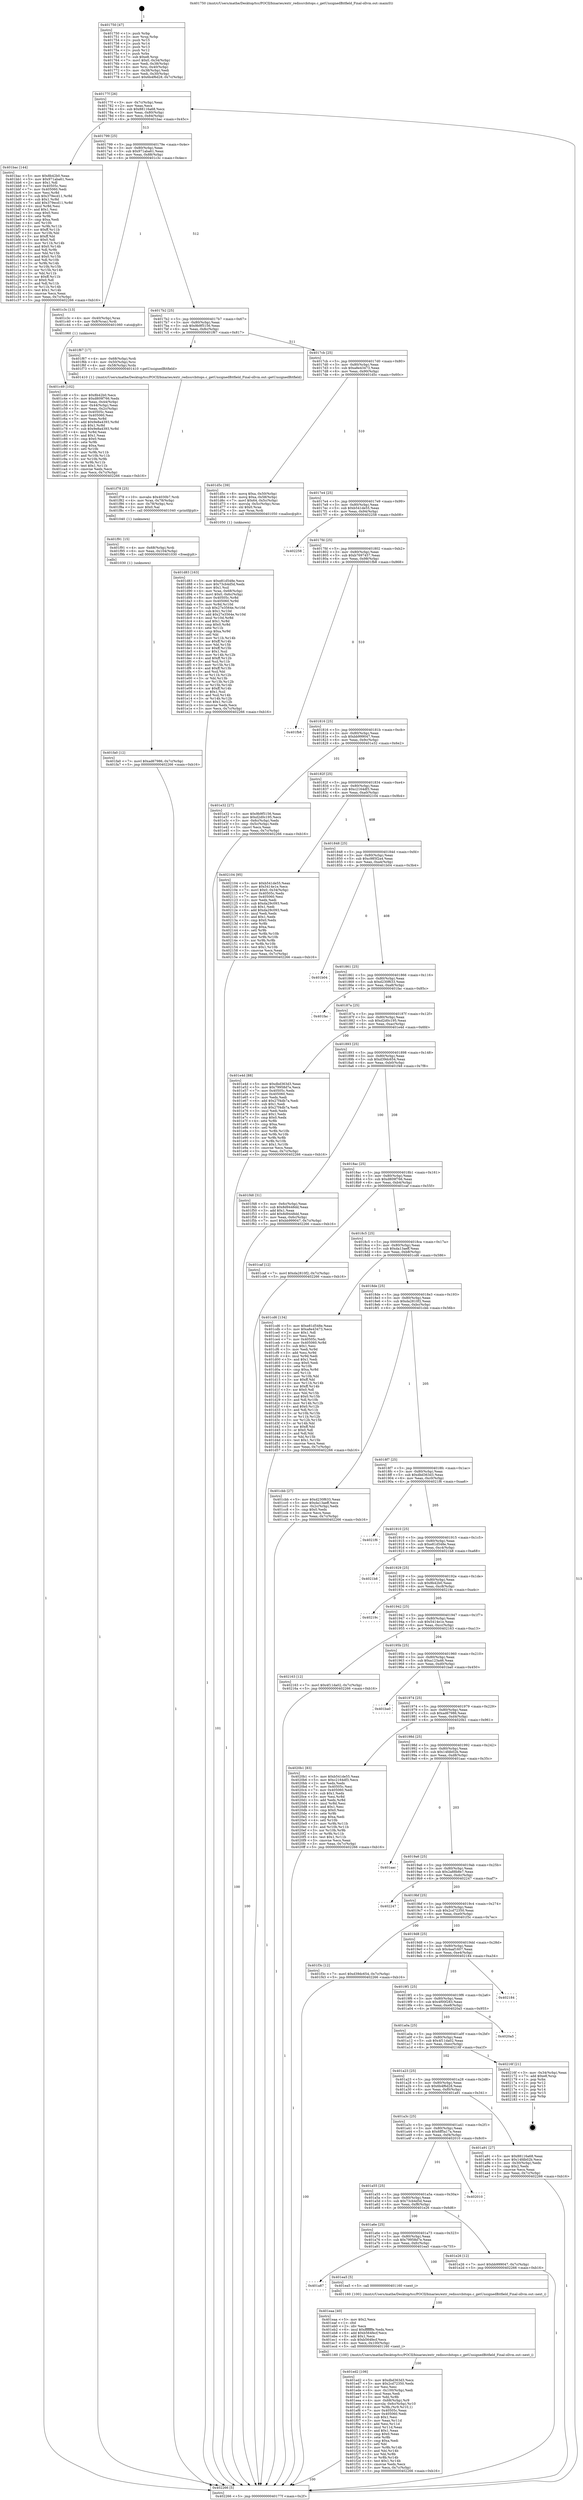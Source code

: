 digraph "0x401750" {
  label = "0x401750 (/mnt/c/Users/mathe/Desktop/tcc/POCII/binaries/extr_redissrcbitops.c_getUnsignedBitfield_Final-ollvm.out::main(0))"
  labelloc = "t"
  node[shape=record]

  Entry [label="",width=0.3,height=0.3,shape=circle,fillcolor=black,style=filled]
  "0x40177f" [label="{
     0x40177f [26]\l
     | [instrs]\l
     &nbsp;&nbsp;0x40177f \<+3\>: mov -0x7c(%rbp),%eax\l
     &nbsp;&nbsp;0x401782 \<+2\>: mov %eax,%ecx\l
     &nbsp;&nbsp;0x401784 \<+6\>: sub $0x88116a68,%ecx\l
     &nbsp;&nbsp;0x40178a \<+3\>: mov %eax,-0x80(%rbp)\l
     &nbsp;&nbsp;0x40178d \<+6\>: mov %ecx,-0x84(%rbp)\l
     &nbsp;&nbsp;0x401793 \<+6\>: je 0000000000401bac \<main+0x45c\>\l
  }"]
  "0x401bac" [label="{
     0x401bac [144]\l
     | [instrs]\l
     &nbsp;&nbsp;0x401bac \<+5\>: mov $0x8b42b0,%eax\l
     &nbsp;&nbsp;0x401bb1 \<+5\>: mov $0x971aba61,%ecx\l
     &nbsp;&nbsp;0x401bb6 \<+2\>: mov $0x1,%dl\l
     &nbsp;&nbsp;0x401bb8 \<+7\>: mov 0x40505c,%esi\l
     &nbsp;&nbsp;0x401bbf \<+7\>: mov 0x405060,%edi\l
     &nbsp;&nbsp;0x401bc6 \<+3\>: mov %esi,%r8d\l
     &nbsp;&nbsp;0x401bc9 \<+7\>: sub $0x379ecd11,%r8d\l
     &nbsp;&nbsp;0x401bd0 \<+4\>: sub $0x1,%r8d\l
     &nbsp;&nbsp;0x401bd4 \<+7\>: add $0x379ecd11,%r8d\l
     &nbsp;&nbsp;0x401bdb \<+4\>: imul %r8d,%esi\l
     &nbsp;&nbsp;0x401bdf \<+3\>: and $0x1,%esi\l
     &nbsp;&nbsp;0x401be2 \<+3\>: cmp $0x0,%esi\l
     &nbsp;&nbsp;0x401be5 \<+4\>: sete %r9b\l
     &nbsp;&nbsp;0x401be9 \<+3\>: cmp $0xa,%edi\l
     &nbsp;&nbsp;0x401bec \<+4\>: setl %r10b\l
     &nbsp;&nbsp;0x401bf0 \<+3\>: mov %r9b,%r11b\l
     &nbsp;&nbsp;0x401bf3 \<+4\>: xor $0xff,%r11b\l
     &nbsp;&nbsp;0x401bf7 \<+3\>: mov %r10b,%bl\l
     &nbsp;&nbsp;0x401bfa \<+3\>: xor $0xff,%bl\l
     &nbsp;&nbsp;0x401bfd \<+3\>: xor $0x0,%dl\l
     &nbsp;&nbsp;0x401c00 \<+3\>: mov %r11b,%r14b\l
     &nbsp;&nbsp;0x401c03 \<+4\>: and $0x0,%r14b\l
     &nbsp;&nbsp;0x401c07 \<+3\>: and %dl,%r9b\l
     &nbsp;&nbsp;0x401c0a \<+3\>: mov %bl,%r15b\l
     &nbsp;&nbsp;0x401c0d \<+4\>: and $0x0,%r15b\l
     &nbsp;&nbsp;0x401c11 \<+3\>: and %dl,%r10b\l
     &nbsp;&nbsp;0x401c14 \<+3\>: or %r9b,%r14b\l
     &nbsp;&nbsp;0x401c17 \<+3\>: or %r10b,%r15b\l
     &nbsp;&nbsp;0x401c1a \<+3\>: xor %r15b,%r14b\l
     &nbsp;&nbsp;0x401c1d \<+3\>: or %bl,%r11b\l
     &nbsp;&nbsp;0x401c20 \<+4\>: xor $0xff,%r11b\l
     &nbsp;&nbsp;0x401c24 \<+3\>: or $0x0,%dl\l
     &nbsp;&nbsp;0x401c27 \<+3\>: and %dl,%r11b\l
     &nbsp;&nbsp;0x401c2a \<+3\>: or %r11b,%r14b\l
     &nbsp;&nbsp;0x401c2d \<+4\>: test $0x1,%r14b\l
     &nbsp;&nbsp;0x401c31 \<+3\>: cmovne %ecx,%eax\l
     &nbsp;&nbsp;0x401c34 \<+3\>: mov %eax,-0x7c(%rbp)\l
     &nbsp;&nbsp;0x401c37 \<+5\>: jmp 0000000000402266 \<main+0xb16\>\l
  }"]
  "0x401799" [label="{
     0x401799 [25]\l
     | [instrs]\l
     &nbsp;&nbsp;0x401799 \<+5\>: jmp 000000000040179e \<main+0x4e\>\l
     &nbsp;&nbsp;0x40179e \<+3\>: mov -0x80(%rbp),%eax\l
     &nbsp;&nbsp;0x4017a1 \<+5\>: sub $0x971aba61,%eax\l
     &nbsp;&nbsp;0x4017a6 \<+6\>: mov %eax,-0x88(%rbp)\l
     &nbsp;&nbsp;0x4017ac \<+6\>: je 0000000000401c3c \<main+0x4ec\>\l
  }"]
  Exit [label="",width=0.3,height=0.3,shape=circle,fillcolor=black,style=filled,peripheries=2]
  "0x401c3c" [label="{
     0x401c3c [13]\l
     | [instrs]\l
     &nbsp;&nbsp;0x401c3c \<+4\>: mov -0x40(%rbp),%rax\l
     &nbsp;&nbsp;0x401c40 \<+4\>: mov 0x8(%rax),%rdi\l
     &nbsp;&nbsp;0x401c44 \<+5\>: call 0000000000401060 \<atoi@plt\>\l
     | [calls]\l
     &nbsp;&nbsp;0x401060 \{1\} (unknown)\l
  }"]
  "0x4017b2" [label="{
     0x4017b2 [25]\l
     | [instrs]\l
     &nbsp;&nbsp;0x4017b2 \<+5\>: jmp 00000000004017b7 \<main+0x67\>\l
     &nbsp;&nbsp;0x4017b7 \<+3\>: mov -0x80(%rbp),%eax\l
     &nbsp;&nbsp;0x4017ba \<+5\>: sub $0x9b9f5156,%eax\l
     &nbsp;&nbsp;0x4017bf \<+6\>: mov %eax,-0x8c(%rbp)\l
     &nbsp;&nbsp;0x4017c5 \<+6\>: je 0000000000401f67 \<main+0x817\>\l
  }"]
  "0x401fa0" [label="{
     0x401fa0 [12]\l
     | [instrs]\l
     &nbsp;&nbsp;0x401fa0 \<+7\>: movl $0xad67986,-0x7c(%rbp)\l
     &nbsp;&nbsp;0x401fa7 \<+5\>: jmp 0000000000402266 \<main+0xb16\>\l
  }"]
  "0x401f67" [label="{
     0x401f67 [17]\l
     | [instrs]\l
     &nbsp;&nbsp;0x401f67 \<+4\>: mov -0x68(%rbp),%rdi\l
     &nbsp;&nbsp;0x401f6b \<+4\>: mov -0x50(%rbp),%rsi\l
     &nbsp;&nbsp;0x401f6f \<+4\>: mov -0x58(%rbp),%rdx\l
     &nbsp;&nbsp;0x401f73 \<+5\>: call 0000000000401410 \<getUnsignedBitfield\>\l
     | [calls]\l
     &nbsp;&nbsp;0x401410 \{1\} (/mnt/c/Users/mathe/Desktop/tcc/POCII/binaries/extr_redissrcbitops.c_getUnsignedBitfield_Final-ollvm.out::getUnsignedBitfield)\l
  }"]
  "0x4017cb" [label="{
     0x4017cb [25]\l
     | [instrs]\l
     &nbsp;&nbsp;0x4017cb \<+5\>: jmp 00000000004017d0 \<main+0x80\>\l
     &nbsp;&nbsp;0x4017d0 \<+3\>: mov -0x80(%rbp),%eax\l
     &nbsp;&nbsp;0x4017d3 \<+5\>: sub $0xa8e43473,%eax\l
     &nbsp;&nbsp;0x4017d8 \<+6\>: mov %eax,-0x90(%rbp)\l
     &nbsp;&nbsp;0x4017de \<+6\>: je 0000000000401d5c \<main+0x60c\>\l
  }"]
  "0x401f91" [label="{
     0x401f91 [15]\l
     | [instrs]\l
     &nbsp;&nbsp;0x401f91 \<+4\>: mov -0x68(%rbp),%rdi\l
     &nbsp;&nbsp;0x401f95 \<+6\>: mov %eax,-0x104(%rbp)\l
     &nbsp;&nbsp;0x401f9b \<+5\>: call 0000000000401030 \<free@plt\>\l
     | [calls]\l
     &nbsp;&nbsp;0x401030 \{1\} (unknown)\l
  }"]
  "0x401d5c" [label="{
     0x401d5c [39]\l
     | [instrs]\l
     &nbsp;&nbsp;0x401d5c \<+8\>: movq $0xa,-0x50(%rbp)\l
     &nbsp;&nbsp;0x401d64 \<+8\>: movq $0xa,-0x58(%rbp)\l
     &nbsp;&nbsp;0x401d6c \<+7\>: movl $0x64,-0x5c(%rbp)\l
     &nbsp;&nbsp;0x401d73 \<+4\>: movslq -0x5c(%rbp),%rax\l
     &nbsp;&nbsp;0x401d77 \<+4\>: shl $0x0,%rax\l
     &nbsp;&nbsp;0x401d7b \<+3\>: mov %rax,%rdi\l
     &nbsp;&nbsp;0x401d7e \<+5\>: call 0000000000401050 \<malloc@plt\>\l
     | [calls]\l
     &nbsp;&nbsp;0x401050 \{1\} (unknown)\l
  }"]
  "0x4017e4" [label="{
     0x4017e4 [25]\l
     | [instrs]\l
     &nbsp;&nbsp;0x4017e4 \<+5\>: jmp 00000000004017e9 \<main+0x99\>\l
     &nbsp;&nbsp;0x4017e9 \<+3\>: mov -0x80(%rbp),%eax\l
     &nbsp;&nbsp;0x4017ec \<+5\>: sub $0xb541de55,%eax\l
     &nbsp;&nbsp;0x4017f1 \<+6\>: mov %eax,-0x94(%rbp)\l
     &nbsp;&nbsp;0x4017f7 \<+6\>: je 0000000000402258 \<main+0xb08\>\l
  }"]
  "0x401f78" [label="{
     0x401f78 [25]\l
     | [instrs]\l
     &nbsp;&nbsp;0x401f78 \<+10\>: movabs $0x4030b7,%rdi\l
     &nbsp;&nbsp;0x401f82 \<+4\>: mov %rax,-0x78(%rbp)\l
     &nbsp;&nbsp;0x401f86 \<+4\>: mov -0x78(%rbp),%rsi\l
     &nbsp;&nbsp;0x401f8a \<+2\>: mov $0x0,%al\l
     &nbsp;&nbsp;0x401f8c \<+5\>: call 0000000000401040 \<printf@plt\>\l
     | [calls]\l
     &nbsp;&nbsp;0x401040 \{1\} (unknown)\l
  }"]
  "0x402258" [label="{
     0x402258\l
  }", style=dashed]
  "0x4017fd" [label="{
     0x4017fd [25]\l
     | [instrs]\l
     &nbsp;&nbsp;0x4017fd \<+5\>: jmp 0000000000401802 \<main+0xb2\>\l
     &nbsp;&nbsp;0x401802 \<+3\>: mov -0x80(%rbp),%eax\l
     &nbsp;&nbsp;0x401805 \<+5\>: sub $0xb7697457,%eax\l
     &nbsp;&nbsp;0x40180a \<+6\>: mov %eax,-0x98(%rbp)\l
     &nbsp;&nbsp;0x401810 \<+6\>: je 0000000000401fb8 \<main+0x868\>\l
  }"]
  "0x401ed2" [label="{
     0x401ed2 [106]\l
     | [instrs]\l
     &nbsp;&nbsp;0x401ed2 \<+5\>: mov $0xdbd363d3,%ecx\l
     &nbsp;&nbsp;0x401ed7 \<+5\>: mov $0x2cd72350,%edx\l
     &nbsp;&nbsp;0x401edc \<+2\>: xor %esi,%esi\l
     &nbsp;&nbsp;0x401ede \<+6\>: mov -0x100(%rbp),%edi\l
     &nbsp;&nbsp;0x401ee4 \<+3\>: imul %eax,%edi\l
     &nbsp;&nbsp;0x401ee7 \<+3\>: mov %dil,%r8b\l
     &nbsp;&nbsp;0x401eea \<+4\>: mov -0x68(%rbp),%r9\l
     &nbsp;&nbsp;0x401eee \<+4\>: movslq -0x6c(%rbp),%r10\l
     &nbsp;&nbsp;0x401ef2 \<+4\>: mov %r8b,(%r9,%r10,1)\l
     &nbsp;&nbsp;0x401ef6 \<+7\>: mov 0x40505c,%eax\l
     &nbsp;&nbsp;0x401efd \<+7\>: mov 0x405060,%edi\l
     &nbsp;&nbsp;0x401f04 \<+3\>: sub $0x1,%esi\l
     &nbsp;&nbsp;0x401f07 \<+3\>: mov %eax,%r11d\l
     &nbsp;&nbsp;0x401f0a \<+3\>: add %esi,%r11d\l
     &nbsp;&nbsp;0x401f0d \<+4\>: imul %r11d,%eax\l
     &nbsp;&nbsp;0x401f11 \<+3\>: and $0x1,%eax\l
     &nbsp;&nbsp;0x401f14 \<+3\>: cmp $0x0,%eax\l
     &nbsp;&nbsp;0x401f17 \<+4\>: sete %r8b\l
     &nbsp;&nbsp;0x401f1b \<+3\>: cmp $0xa,%edi\l
     &nbsp;&nbsp;0x401f1e \<+3\>: setl %bl\l
     &nbsp;&nbsp;0x401f21 \<+3\>: mov %r8b,%r14b\l
     &nbsp;&nbsp;0x401f24 \<+3\>: and %bl,%r14b\l
     &nbsp;&nbsp;0x401f27 \<+3\>: xor %bl,%r8b\l
     &nbsp;&nbsp;0x401f2a \<+3\>: or %r8b,%r14b\l
     &nbsp;&nbsp;0x401f2d \<+4\>: test $0x1,%r14b\l
     &nbsp;&nbsp;0x401f31 \<+3\>: cmovne %edx,%ecx\l
     &nbsp;&nbsp;0x401f34 \<+3\>: mov %ecx,-0x7c(%rbp)\l
     &nbsp;&nbsp;0x401f37 \<+5\>: jmp 0000000000402266 \<main+0xb16\>\l
  }"]
  "0x401fb8" [label="{
     0x401fb8\l
  }", style=dashed]
  "0x401816" [label="{
     0x401816 [25]\l
     | [instrs]\l
     &nbsp;&nbsp;0x401816 \<+5\>: jmp 000000000040181b \<main+0xcb\>\l
     &nbsp;&nbsp;0x40181b \<+3\>: mov -0x80(%rbp),%eax\l
     &nbsp;&nbsp;0x40181e \<+5\>: sub $0xbb999047,%eax\l
     &nbsp;&nbsp;0x401823 \<+6\>: mov %eax,-0x9c(%rbp)\l
     &nbsp;&nbsp;0x401829 \<+6\>: je 0000000000401e32 \<main+0x6e2\>\l
  }"]
  "0x401eaa" [label="{
     0x401eaa [40]\l
     | [instrs]\l
     &nbsp;&nbsp;0x401eaa \<+5\>: mov $0x2,%ecx\l
     &nbsp;&nbsp;0x401eaf \<+1\>: cltd\l
     &nbsp;&nbsp;0x401eb0 \<+2\>: idiv %ecx\l
     &nbsp;&nbsp;0x401eb2 \<+6\>: imul $0xfffffffe,%edx,%ecx\l
     &nbsp;&nbsp;0x401eb8 \<+6\>: add $0xb564fecf,%ecx\l
     &nbsp;&nbsp;0x401ebe \<+3\>: add $0x1,%ecx\l
     &nbsp;&nbsp;0x401ec1 \<+6\>: sub $0xb564fecf,%ecx\l
     &nbsp;&nbsp;0x401ec7 \<+6\>: mov %ecx,-0x100(%rbp)\l
     &nbsp;&nbsp;0x401ecd \<+5\>: call 0000000000401160 \<next_i\>\l
     | [calls]\l
     &nbsp;&nbsp;0x401160 \{100\} (/mnt/c/Users/mathe/Desktop/tcc/POCII/binaries/extr_redissrcbitops.c_getUnsignedBitfield_Final-ollvm.out::next_i)\l
  }"]
  "0x401e32" [label="{
     0x401e32 [27]\l
     | [instrs]\l
     &nbsp;&nbsp;0x401e32 \<+5\>: mov $0x9b9f5156,%eax\l
     &nbsp;&nbsp;0x401e37 \<+5\>: mov $0xd2d0c195,%ecx\l
     &nbsp;&nbsp;0x401e3c \<+3\>: mov -0x6c(%rbp),%edx\l
     &nbsp;&nbsp;0x401e3f \<+3\>: cmp -0x5c(%rbp),%edx\l
     &nbsp;&nbsp;0x401e42 \<+3\>: cmovl %ecx,%eax\l
     &nbsp;&nbsp;0x401e45 \<+3\>: mov %eax,-0x7c(%rbp)\l
     &nbsp;&nbsp;0x401e48 \<+5\>: jmp 0000000000402266 \<main+0xb16\>\l
  }"]
  "0x40182f" [label="{
     0x40182f [25]\l
     | [instrs]\l
     &nbsp;&nbsp;0x40182f \<+5\>: jmp 0000000000401834 \<main+0xe4\>\l
     &nbsp;&nbsp;0x401834 \<+3\>: mov -0x80(%rbp),%eax\l
     &nbsp;&nbsp;0x401837 \<+5\>: sub $0xc2164df3,%eax\l
     &nbsp;&nbsp;0x40183c \<+6\>: mov %eax,-0xa0(%rbp)\l
     &nbsp;&nbsp;0x401842 \<+6\>: je 0000000000402104 \<main+0x9b4\>\l
  }"]
  "0x401a87" [label="{
     0x401a87\l
  }", style=dashed]
  "0x402104" [label="{
     0x402104 [95]\l
     | [instrs]\l
     &nbsp;&nbsp;0x402104 \<+5\>: mov $0xb541de55,%eax\l
     &nbsp;&nbsp;0x402109 \<+5\>: mov $0x5414e1e,%ecx\l
     &nbsp;&nbsp;0x40210e \<+7\>: movl $0x0,-0x34(%rbp)\l
     &nbsp;&nbsp;0x402115 \<+7\>: mov 0x40505c,%edx\l
     &nbsp;&nbsp;0x40211c \<+7\>: mov 0x405060,%esi\l
     &nbsp;&nbsp;0x402123 \<+2\>: mov %edx,%edi\l
     &nbsp;&nbsp;0x402125 \<+6\>: sub $0xda29c093,%edi\l
     &nbsp;&nbsp;0x40212b \<+3\>: sub $0x1,%edi\l
     &nbsp;&nbsp;0x40212e \<+6\>: add $0xda29c093,%edi\l
     &nbsp;&nbsp;0x402134 \<+3\>: imul %edi,%edx\l
     &nbsp;&nbsp;0x402137 \<+3\>: and $0x1,%edx\l
     &nbsp;&nbsp;0x40213a \<+3\>: cmp $0x0,%edx\l
     &nbsp;&nbsp;0x40213d \<+4\>: sete %r8b\l
     &nbsp;&nbsp;0x402141 \<+3\>: cmp $0xa,%esi\l
     &nbsp;&nbsp;0x402144 \<+4\>: setl %r9b\l
     &nbsp;&nbsp;0x402148 \<+3\>: mov %r8b,%r10b\l
     &nbsp;&nbsp;0x40214b \<+3\>: and %r9b,%r10b\l
     &nbsp;&nbsp;0x40214e \<+3\>: xor %r9b,%r8b\l
     &nbsp;&nbsp;0x402151 \<+3\>: or %r8b,%r10b\l
     &nbsp;&nbsp;0x402154 \<+4\>: test $0x1,%r10b\l
     &nbsp;&nbsp;0x402158 \<+3\>: cmovne %ecx,%eax\l
     &nbsp;&nbsp;0x40215b \<+3\>: mov %eax,-0x7c(%rbp)\l
     &nbsp;&nbsp;0x40215e \<+5\>: jmp 0000000000402266 \<main+0xb16\>\l
  }"]
  "0x401848" [label="{
     0x401848 [25]\l
     | [instrs]\l
     &nbsp;&nbsp;0x401848 \<+5\>: jmp 000000000040184d \<main+0xfd\>\l
     &nbsp;&nbsp;0x40184d \<+3\>: mov -0x80(%rbp),%eax\l
     &nbsp;&nbsp;0x401850 \<+5\>: sub $0xc985f2a4,%eax\l
     &nbsp;&nbsp;0x401855 \<+6\>: mov %eax,-0xa4(%rbp)\l
     &nbsp;&nbsp;0x40185b \<+6\>: je 0000000000401b04 \<main+0x3b4\>\l
  }"]
  "0x401ea5" [label="{
     0x401ea5 [5]\l
     | [instrs]\l
     &nbsp;&nbsp;0x401ea5 \<+5\>: call 0000000000401160 \<next_i\>\l
     | [calls]\l
     &nbsp;&nbsp;0x401160 \{100\} (/mnt/c/Users/mathe/Desktop/tcc/POCII/binaries/extr_redissrcbitops.c_getUnsignedBitfield_Final-ollvm.out::next_i)\l
  }"]
  "0x401b04" [label="{
     0x401b04\l
  }", style=dashed]
  "0x401861" [label="{
     0x401861 [25]\l
     | [instrs]\l
     &nbsp;&nbsp;0x401861 \<+5\>: jmp 0000000000401866 \<main+0x116\>\l
     &nbsp;&nbsp;0x401866 \<+3\>: mov -0x80(%rbp),%eax\l
     &nbsp;&nbsp;0x401869 \<+5\>: sub $0xd230f633,%eax\l
     &nbsp;&nbsp;0x40186e \<+6\>: mov %eax,-0xa8(%rbp)\l
     &nbsp;&nbsp;0x401874 \<+6\>: je 0000000000401fac \<main+0x85c\>\l
  }"]
  "0x401a6e" [label="{
     0x401a6e [25]\l
     | [instrs]\l
     &nbsp;&nbsp;0x401a6e \<+5\>: jmp 0000000000401a73 \<main+0x323\>\l
     &nbsp;&nbsp;0x401a73 \<+3\>: mov -0x80(%rbp),%eax\l
     &nbsp;&nbsp;0x401a76 \<+5\>: sub $0x79958d7e,%eax\l
     &nbsp;&nbsp;0x401a7b \<+6\>: mov %eax,-0xfc(%rbp)\l
     &nbsp;&nbsp;0x401a81 \<+6\>: je 0000000000401ea5 \<main+0x755\>\l
  }"]
  "0x401fac" [label="{
     0x401fac\l
  }", style=dashed]
  "0x40187a" [label="{
     0x40187a [25]\l
     | [instrs]\l
     &nbsp;&nbsp;0x40187a \<+5\>: jmp 000000000040187f \<main+0x12f\>\l
     &nbsp;&nbsp;0x40187f \<+3\>: mov -0x80(%rbp),%eax\l
     &nbsp;&nbsp;0x401882 \<+5\>: sub $0xd2d0c195,%eax\l
     &nbsp;&nbsp;0x401887 \<+6\>: mov %eax,-0xac(%rbp)\l
     &nbsp;&nbsp;0x40188d \<+6\>: je 0000000000401e4d \<main+0x6fd\>\l
  }"]
  "0x401e26" [label="{
     0x401e26 [12]\l
     | [instrs]\l
     &nbsp;&nbsp;0x401e26 \<+7\>: movl $0xbb999047,-0x7c(%rbp)\l
     &nbsp;&nbsp;0x401e2d \<+5\>: jmp 0000000000402266 \<main+0xb16\>\l
  }"]
  "0x401e4d" [label="{
     0x401e4d [88]\l
     | [instrs]\l
     &nbsp;&nbsp;0x401e4d \<+5\>: mov $0xdbd363d3,%eax\l
     &nbsp;&nbsp;0x401e52 \<+5\>: mov $0x79958d7e,%ecx\l
     &nbsp;&nbsp;0x401e57 \<+7\>: mov 0x40505c,%edx\l
     &nbsp;&nbsp;0x401e5e \<+7\>: mov 0x405060,%esi\l
     &nbsp;&nbsp;0x401e65 \<+2\>: mov %edx,%edi\l
     &nbsp;&nbsp;0x401e67 \<+6\>: add $0x27f4db7a,%edi\l
     &nbsp;&nbsp;0x401e6d \<+3\>: sub $0x1,%edi\l
     &nbsp;&nbsp;0x401e70 \<+6\>: sub $0x27f4db7a,%edi\l
     &nbsp;&nbsp;0x401e76 \<+3\>: imul %edi,%edx\l
     &nbsp;&nbsp;0x401e79 \<+3\>: and $0x1,%edx\l
     &nbsp;&nbsp;0x401e7c \<+3\>: cmp $0x0,%edx\l
     &nbsp;&nbsp;0x401e7f \<+4\>: sete %r8b\l
     &nbsp;&nbsp;0x401e83 \<+3\>: cmp $0xa,%esi\l
     &nbsp;&nbsp;0x401e86 \<+4\>: setl %r9b\l
     &nbsp;&nbsp;0x401e8a \<+3\>: mov %r8b,%r10b\l
     &nbsp;&nbsp;0x401e8d \<+3\>: and %r9b,%r10b\l
     &nbsp;&nbsp;0x401e90 \<+3\>: xor %r9b,%r8b\l
     &nbsp;&nbsp;0x401e93 \<+3\>: or %r8b,%r10b\l
     &nbsp;&nbsp;0x401e96 \<+4\>: test $0x1,%r10b\l
     &nbsp;&nbsp;0x401e9a \<+3\>: cmovne %ecx,%eax\l
     &nbsp;&nbsp;0x401e9d \<+3\>: mov %eax,-0x7c(%rbp)\l
     &nbsp;&nbsp;0x401ea0 \<+5\>: jmp 0000000000402266 \<main+0xb16\>\l
  }"]
  "0x401893" [label="{
     0x401893 [25]\l
     | [instrs]\l
     &nbsp;&nbsp;0x401893 \<+5\>: jmp 0000000000401898 \<main+0x148\>\l
     &nbsp;&nbsp;0x401898 \<+3\>: mov -0x80(%rbp),%eax\l
     &nbsp;&nbsp;0x40189b \<+5\>: sub $0xd39dc654,%eax\l
     &nbsp;&nbsp;0x4018a0 \<+6\>: mov %eax,-0xb0(%rbp)\l
     &nbsp;&nbsp;0x4018a6 \<+6\>: je 0000000000401f48 \<main+0x7f8\>\l
  }"]
  "0x401a55" [label="{
     0x401a55 [25]\l
     | [instrs]\l
     &nbsp;&nbsp;0x401a55 \<+5\>: jmp 0000000000401a5a \<main+0x30a\>\l
     &nbsp;&nbsp;0x401a5a \<+3\>: mov -0x80(%rbp),%eax\l
     &nbsp;&nbsp;0x401a5d \<+5\>: sub $0x73cb4d5d,%eax\l
     &nbsp;&nbsp;0x401a62 \<+6\>: mov %eax,-0xf8(%rbp)\l
     &nbsp;&nbsp;0x401a68 \<+6\>: je 0000000000401e26 \<main+0x6d6\>\l
  }"]
  "0x401f48" [label="{
     0x401f48 [31]\l
     | [instrs]\l
     &nbsp;&nbsp;0x401f48 \<+3\>: mov -0x6c(%rbp),%eax\l
     &nbsp;&nbsp;0x401f4b \<+5\>: sub $0x8d9448dd,%eax\l
     &nbsp;&nbsp;0x401f50 \<+3\>: add $0x1,%eax\l
     &nbsp;&nbsp;0x401f53 \<+5\>: add $0x8d9448dd,%eax\l
     &nbsp;&nbsp;0x401f58 \<+3\>: mov %eax,-0x6c(%rbp)\l
     &nbsp;&nbsp;0x401f5b \<+7\>: movl $0xbb999047,-0x7c(%rbp)\l
     &nbsp;&nbsp;0x401f62 \<+5\>: jmp 0000000000402266 \<main+0xb16\>\l
  }"]
  "0x4018ac" [label="{
     0x4018ac [25]\l
     | [instrs]\l
     &nbsp;&nbsp;0x4018ac \<+5\>: jmp 00000000004018b1 \<main+0x161\>\l
     &nbsp;&nbsp;0x4018b1 \<+3\>: mov -0x80(%rbp),%eax\l
     &nbsp;&nbsp;0x4018b4 \<+5\>: sub $0xd809f766,%eax\l
     &nbsp;&nbsp;0x4018b9 \<+6\>: mov %eax,-0xb4(%rbp)\l
     &nbsp;&nbsp;0x4018bf \<+6\>: je 0000000000401caf \<main+0x55f\>\l
  }"]
  "0x402010" [label="{
     0x402010\l
  }", style=dashed]
  "0x401caf" [label="{
     0x401caf [12]\l
     | [instrs]\l
     &nbsp;&nbsp;0x401caf \<+7\>: movl $0xda2810f2,-0x7c(%rbp)\l
     &nbsp;&nbsp;0x401cb6 \<+5\>: jmp 0000000000402266 \<main+0xb16\>\l
  }"]
  "0x4018c5" [label="{
     0x4018c5 [25]\l
     | [instrs]\l
     &nbsp;&nbsp;0x4018c5 \<+5\>: jmp 00000000004018ca \<main+0x17a\>\l
     &nbsp;&nbsp;0x4018ca \<+3\>: mov -0x80(%rbp),%eax\l
     &nbsp;&nbsp;0x4018cd \<+5\>: sub $0xda13aeff,%eax\l
     &nbsp;&nbsp;0x4018d2 \<+6\>: mov %eax,-0xb8(%rbp)\l
     &nbsp;&nbsp;0x4018d8 \<+6\>: je 0000000000401cd6 \<main+0x586\>\l
  }"]
  "0x401d83" [label="{
     0x401d83 [163]\l
     | [instrs]\l
     &nbsp;&nbsp;0x401d83 \<+5\>: mov $0xe81d548e,%ecx\l
     &nbsp;&nbsp;0x401d88 \<+5\>: mov $0x73cb4d5d,%edx\l
     &nbsp;&nbsp;0x401d8d \<+3\>: mov $0x1,%sil\l
     &nbsp;&nbsp;0x401d90 \<+4\>: mov %rax,-0x68(%rbp)\l
     &nbsp;&nbsp;0x401d94 \<+7\>: movl $0x0,-0x6c(%rbp)\l
     &nbsp;&nbsp;0x401d9b \<+8\>: mov 0x40505c,%r8d\l
     &nbsp;&nbsp;0x401da3 \<+8\>: mov 0x405060,%r9d\l
     &nbsp;&nbsp;0x401dab \<+3\>: mov %r8d,%r10d\l
     &nbsp;&nbsp;0x401dae \<+7\>: sub $0x27e3564e,%r10d\l
     &nbsp;&nbsp;0x401db5 \<+4\>: sub $0x1,%r10d\l
     &nbsp;&nbsp;0x401db9 \<+7\>: add $0x27e3564e,%r10d\l
     &nbsp;&nbsp;0x401dc0 \<+4\>: imul %r10d,%r8d\l
     &nbsp;&nbsp;0x401dc4 \<+4\>: and $0x1,%r8d\l
     &nbsp;&nbsp;0x401dc8 \<+4\>: cmp $0x0,%r8d\l
     &nbsp;&nbsp;0x401dcc \<+4\>: sete %r11b\l
     &nbsp;&nbsp;0x401dd0 \<+4\>: cmp $0xa,%r9d\l
     &nbsp;&nbsp;0x401dd4 \<+3\>: setl %bl\l
     &nbsp;&nbsp;0x401dd7 \<+3\>: mov %r11b,%r14b\l
     &nbsp;&nbsp;0x401dda \<+4\>: xor $0xff,%r14b\l
     &nbsp;&nbsp;0x401dde \<+3\>: mov %bl,%r15b\l
     &nbsp;&nbsp;0x401de1 \<+4\>: xor $0xff,%r15b\l
     &nbsp;&nbsp;0x401de5 \<+4\>: xor $0x1,%sil\l
     &nbsp;&nbsp;0x401de9 \<+3\>: mov %r14b,%r12b\l
     &nbsp;&nbsp;0x401dec \<+4\>: and $0xff,%r12b\l
     &nbsp;&nbsp;0x401df0 \<+3\>: and %sil,%r11b\l
     &nbsp;&nbsp;0x401df3 \<+3\>: mov %r15b,%r13b\l
     &nbsp;&nbsp;0x401df6 \<+4\>: and $0xff,%r13b\l
     &nbsp;&nbsp;0x401dfa \<+3\>: and %sil,%bl\l
     &nbsp;&nbsp;0x401dfd \<+3\>: or %r11b,%r12b\l
     &nbsp;&nbsp;0x401e00 \<+3\>: or %bl,%r13b\l
     &nbsp;&nbsp;0x401e03 \<+3\>: xor %r13b,%r12b\l
     &nbsp;&nbsp;0x401e06 \<+3\>: or %r15b,%r14b\l
     &nbsp;&nbsp;0x401e09 \<+4\>: xor $0xff,%r14b\l
     &nbsp;&nbsp;0x401e0d \<+4\>: or $0x1,%sil\l
     &nbsp;&nbsp;0x401e11 \<+3\>: and %sil,%r14b\l
     &nbsp;&nbsp;0x401e14 \<+3\>: or %r14b,%r12b\l
     &nbsp;&nbsp;0x401e17 \<+4\>: test $0x1,%r12b\l
     &nbsp;&nbsp;0x401e1b \<+3\>: cmovne %edx,%ecx\l
     &nbsp;&nbsp;0x401e1e \<+3\>: mov %ecx,-0x7c(%rbp)\l
     &nbsp;&nbsp;0x401e21 \<+5\>: jmp 0000000000402266 \<main+0xb16\>\l
  }"]
  "0x401cd6" [label="{
     0x401cd6 [134]\l
     | [instrs]\l
     &nbsp;&nbsp;0x401cd6 \<+5\>: mov $0xe81d548e,%eax\l
     &nbsp;&nbsp;0x401cdb \<+5\>: mov $0xa8e43473,%ecx\l
     &nbsp;&nbsp;0x401ce0 \<+2\>: mov $0x1,%dl\l
     &nbsp;&nbsp;0x401ce2 \<+2\>: xor %esi,%esi\l
     &nbsp;&nbsp;0x401ce4 \<+7\>: mov 0x40505c,%edi\l
     &nbsp;&nbsp;0x401ceb \<+8\>: mov 0x405060,%r8d\l
     &nbsp;&nbsp;0x401cf3 \<+3\>: sub $0x1,%esi\l
     &nbsp;&nbsp;0x401cf6 \<+3\>: mov %edi,%r9d\l
     &nbsp;&nbsp;0x401cf9 \<+3\>: add %esi,%r9d\l
     &nbsp;&nbsp;0x401cfc \<+4\>: imul %r9d,%edi\l
     &nbsp;&nbsp;0x401d00 \<+3\>: and $0x1,%edi\l
     &nbsp;&nbsp;0x401d03 \<+3\>: cmp $0x0,%edi\l
     &nbsp;&nbsp;0x401d06 \<+4\>: sete %r10b\l
     &nbsp;&nbsp;0x401d0a \<+4\>: cmp $0xa,%r8d\l
     &nbsp;&nbsp;0x401d0e \<+4\>: setl %r11b\l
     &nbsp;&nbsp;0x401d12 \<+3\>: mov %r10b,%bl\l
     &nbsp;&nbsp;0x401d15 \<+3\>: xor $0xff,%bl\l
     &nbsp;&nbsp;0x401d18 \<+3\>: mov %r11b,%r14b\l
     &nbsp;&nbsp;0x401d1b \<+4\>: xor $0xff,%r14b\l
     &nbsp;&nbsp;0x401d1f \<+3\>: xor $0x0,%dl\l
     &nbsp;&nbsp;0x401d22 \<+3\>: mov %bl,%r15b\l
     &nbsp;&nbsp;0x401d25 \<+4\>: and $0x0,%r15b\l
     &nbsp;&nbsp;0x401d29 \<+3\>: and %dl,%r10b\l
     &nbsp;&nbsp;0x401d2c \<+3\>: mov %r14b,%r12b\l
     &nbsp;&nbsp;0x401d2f \<+4\>: and $0x0,%r12b\l
     &nbsp;&nbsp;0x401d33 \<+3\>: and %dl,%r11b\l
     &nbsp;&nbsp;0x401d36 \<+3\>: or %r10b,%r15b\l
     &nbsp;&nbsp;0x401d39 \<+3\>: or %r11b,%r12b\l
     &nbsp;&nbsp;0x401d3c \<+3\>: xor %r12b,%r15b\l
     &nbsp;&nbsp;0x401d3f \<+3\>: or %r14b,%bl\l
     &nbsp;&nbsp;0x401d42 \<+3\>: xor $0xff,%bl\l
     &nbsp;&nbsp;0x401d45 \<+3\>: or $0x0,%dl\l
     &nbsp;&nbsp;0x401d48 \<+2\>: and %dl,%bl\l
     &nbsp;&nbsp;0x401d4a \<+3\>: or %bl,%r15b\l
     &nbsp;&nbsp;0x401d4d \<+4\>: test $0x1,%r15b\l
     &nbsp;&nbsp;0x401d51 \<+3\>: cmovne %ecx,%eax\l
     &nbsp;&nbsp;0x401d54 \<+3\>: mov %eax,-0x7c(%rbp)\l
     &nbsp;&nbsp;0x401d57 \<+5\>: jmp 0000000000402266 \<main+0xb16\>\l
  }"]
  "0x4018de" [label="{
     0x4018de [25]\l
     | [instrs]\l
     &nbsp;&nbsp;0x4018de \<+5\>: jmp 00000000004018e3 \<main+0x193\>\l
     &nbsp;&nbsp;0x4018e3 \<+3\>: mov -0x80(%rbp),%eax\l
     &nbsp;&nbsp;0x4018e6 \<+5\>: sub $0xda2810f2,%eax\l
     &nbsp;&nbsp;0x4018eb \<+6\>: mov %eax,-0xbc(%rbp)\l
     &nbsp;&nbsp;0x4018f1 \<+6\>: je 0000000000401cbb \<main+0x56b\>\l
  }"]
  "0x401c49" [label="{
     0x401c49 [102]\l
     | [instrs]\l
     &nbsp;&nbsp;0x401c49 \<+5\>: mov $0x8b42b0,%ecx\l
     &nbsp;&nbsp;0x401c4e \<+5\>: mov $0xd809f766,%edx\l
     &nbsp;&nbsp;0x401c53 \<+3\>: mov %eax,-0x44(%rbp)\l
     &nbsp;&nbsp;0x401c56 \<+3\>: mov -0x44(%rbp),%eax\l
     &nbsp;&nbsp;0x401c59 \<+3\>: mov %eax,-0x2c(%rbp)\l
     &nbsp;&nbsp;0x401c5c \<+7\>: mov 0x40505c,%eax\l
     &nbsp;&nbsp;0x401c63 \<+7\>: mov 0x405060,%esi\l
     &nbsp;&nbsp;0x401c6a \<+3\>: mov %eax,%r8d\l
     &nbsp;&nbsp;0x401c6d \<+7\>: add $0x9e8a4393,%r8d\l
     &nbsp;&nbsp;0x401c74 \<+4\>: sub $0x1,%r8d\l
     &nbsp;&nbsp;0x401c78 \<+7\>: sub $0x9e8a4393,%r8d\l
     &nbsp;&nbsp;0x401c7f \<+4\>: imul %r8d,%eax\l
     &nbsp;&nbsp;0x401c83 \<+3\>: and $0x1,%eax\l
     &nbsp;&nbsp;0x401c86 \<+3\>: cmp $0x0,%eax\l
     &nbsp;&nbsp;0x401c89 \<+4\>: sete %r9b\l
     &nbsp;&nbsp;0x401c8d \<+3\>: cmp $0xa,%esi\l
     &nbsp;&nbsp;0x401c90 \<+4\>: setl %r10b\l
     &nbsp;&nbsp;0x401c94 \<+3\>: mov %r9b,%r11b\l
     &nbsp;&nbsp;0x401c97 \<+3\>: and %r10b,%r11b\l
     &nbsp;&nbsp;0x401c9a \<+3\>: xor %r10b,%r9b\l
     &nbsp;&nbsp;0x401c9d \<+3\>: or %r9b,%r11b\l
     &nbsp;&nbsp;0x401ca0 \<+4\>: test $0x1,%r11b\l
     &nbsp;&nbsp;0x401ca4 \<+3\>: cmovne %edx,%ecx\l
     &nbsp;&nbsp;0x401ca7 \<+3\>: mov %ecx,-0x7c(%rbp)\l
     &nbsp;&nbsp;0x401caa \<+5\>: jmp 0000000000402266 \<main+0xb16\>\l
  }"]
  "0x401cbb" [label="{
     0x401cbb [27]\l
     | [instrs]\l
     &nbsp;&nbsp;0x401cbb \<+5\>: mov $0xd230f633,%eax\l
     &nbsp;&nbsp;0x401cc0 \<+5\>: mov $0xda13aeff,%ecx\l
     &nbsp;&nbsp;0x401cc5 \<+3\>: mov -0x2c(%rbp),%edx\l
     &nbsp;&nbsp;0x401cc8 \<+3\>: cmp $0x0,%edx\l
     &nbsp;&nbsp;0x401ccb \<+3\>: cmove %ecx,%eax\l
     &nbsp;&nbsp;0x401cce \<+3\>: mov %eax,-0x7c(%rbp)\l
     &nbsp;&nbsp;0x401cd1 \<+5\>: jmp 0000000000402266 \<main+0xb16\>\l
  }"]
  "0x4018f7" [label="{
     0x4018f7 [25]\l
     | [instrs]\l
     &nbsp;&nbsp;0x4018f7 \<+5\>: jmp 00000000004018fc \<main+0x1ac\>\l
     &nbsp;&nbsp;0x4018fc \<+3\>: mov -0x80(%rbp),%eax\l
     &nbsp;&nbsp;0x4018ff \<+5\>: sub $0xdbd363d3,%eax\l
     &nbsp;&nbsp;0x401904 \<+6\>: mov %eax,-0xc0(%rbp)\l
     &nbsp;&nbsp;0x40190a \<+6\>: je 00000000004021f6 \<main+0xaa6\>\l
  }"]
  "0x401750" [label="{
     0x401750 [47]\l
     | [instrs]\l
     &nbsp;&nbsp;0x401750 \<+1\>: push %rbp\l
     &nbsp;&nbsp;0x401751 \<+3\>: mov %rsp,%rbp\l
     &nbsp;&nbsp;0x401754 \<+2\>: push %r15\l
     &nbsp;&nbsp;0x401756 \<+2\>: push %r14\l
     &nbsp;&nbsp;0x401758 \<+2\>: push %r13\l
     &nbsp;&nbsp;0x40175a \<+2\>: push %r12\l
     &nbsp;&nbsp;0x40175c \<+1\>: push %rbx\l
     &nbsp;&nbsp;0x40175d \<+7\>: sub $0xe8,%rsp\l
     &nbsp;&nbsp;0x401764 \<+7\>: movl $0x0,-0x34(%rbp)\l
     &nbsp;&nbsp;0x40176b \<+3\>: mov %edi,-0x38(%rbp)\l
     &nbsp;&nbsp;0x40176e \<+4\>: mov %rsi,-0x40(%rbp)\l
     &nbsp;&nbsp;0x401772 \<+3\>: mov -0x38(%rbp),%edi\l
     &nbsp;&nbsp;0x401775 \<+3\>: mov %edi,-0x30(%rbp)\l
     &nbsp;&nbsp;0x401778 \<+7\>: movl $0x6b4f6d28,-0x7c(%rbp)\l
  }"]
  "0x4021f6" [label="{
     0x4021f6\l
  }", style=dashed]
  "0x401910" [label="{
     0x401910 [25]\l
     | [instrs]\l
     &nbsp;&nbsp;0x401910 \<+5\>: jmp 0000000000401915 \<main+0x1c5\>\l
     &nbsp;&nbsp;0x401915 \<+3\>: mov -0x80(%rbp),%eax\l
     &nbsp;&nbsp;0x401918 \<+5\>: sub $0xe81d548e,%eax\l
     &nbsp;&nbsp;0x40191d \<+6\>: mov %eax,-0xc4(%rbp)\l
     &nbsp;&nbsp;0x401923 \<+6\>: je 00000000004021b8 \<main+0xa68\>\l
  }"]
  "0x402266" [label="{
     0x402266 [5]\l
     | [instrs]\l
     &nbsp;&nbsp;0x402266 \<+5\>: jmp 000000000040177f \<main+0x2f\>\l
  }"]
  "0x4021b8" [label="{
     0x4021b8\l
  }", style=dashed]
  "0x401929" [label="{
     0x401929 [25]\l
     | [instrs]\l
     &nbsp;&nbsp;0x401929 \<+5\>: jmp 000000000040192e \<main+0x1de\>\l
     &nbsp;&nbsp;0x40192e \<+3\>: mov -0x80(%rbp),%eax\l
     &nbsp;&nbsp;0x401931 \<+5\>: sub $0x8b42b0,%eax\l
     &nbsp;&nbsp;0x401936 \<+6\>: mov %eax,-0xc8(%rbp)\l
     &nbsp;&nbsp;0x40193c \<+6\>: je 000000000040219c \<main+0xa4c\>\l
  }"]
  "0x401a3c" [label="{
     0x401a3c [25]\l
     | [instrs]\l
     &nbsp;&nbsp;0x401a3c \<+5\>: jmp 0000000000401a41 \<main+0x2f1\>\l
     &nbsp;&nbsp;0x401a41 \<+3\>: mov -0x80(%rbp),%eax\l
     &nbsp;&nbsp;0x401a44 \<+5\>: sub $0x6ff5a17a,%eax\l
     &nbsp;&nbsp;0x401a49 \<+6\>: mov %eax,-0xf4(%rbp)\l
     &nbsp;&nbsp;0x401a4f \<+6\>: je 0000000000402010 \<main+0x8c0\>\l
  }"]
  "0x40219c" [label="{
     0x40219c\l
  }", style=dashed]
  "0x401942" [label="{
     0x401942 [25]\l
     | [instrs]\l
     &nbsp;&nbsp;0x401942 \<+5\>: jmp 0000000000401947 \<main+0x1f7\>\l
     &nbsp;&nbsp;0x401947 \<+3\>: mov -0x80(%rbp),%eax\l
     &nbsp;&nbsp;0x40194a \<+5\>: sub $0x5414e1e,%eax\l
     &nbsp;&nbsp;0x40194f \<+6\>: mov %eax,-0xcc(%rbp)\l
     &nbsp;&nbsp;0x401955 \<+6\>: je 0000000000402163 \<main+0xa13\>\l
  }"]
  "0x401a91" [label="{
     0x401a91 [27]\l
     | [instrs]\l
     &nbsp;&nbsp;0x401a91 \<+5\>: mov $0x88116a68,%eax\l
     &nbsp;&nbsp;0x401a96 \<+5\>: mov $0x14fdb02b,%ecx\l
     &nbsp;&nbsp;0x401a9b \<+3\>: mov -0x30(%rbp),%edx\l
     &nbsp;&nbsp;0x401a9e \<+3\>: cmp $0x2,%edx\l
     &nbsp;&nbsp;0x401aa1 \<+3\>: cmovne %ecx,%eax\l
     &nbsp;&nbsp;0x401aa4 \<+3\>: mov %eax,-0x7c(%rbp)\l
     &nbsp;&nbsp;0x401aa7 \<+5\>: jmp 0000000000402266 \<main+0xb16\>\l
  }"]
  "0x402163" [label="{
     0x402163 [12]\l
     | [instrs]\l
     &nbsp;&nbsp;0x402163 \<+7\>: movl $0x4f11da02,-0x7c(%rbp)\l
     &nbsp;&nbsp;0x40216a \<+5\>: jmp 0000000000402266 \<main+0xb16\>\l
  }"]
  "0x40195b" [label="{
     0x40195b [25]\l
     | [instrs]\l
     &nbsp;&nbsp;0x40195b \<+5\>: jmp 0000000000401960 \<main+0x210\>\l
     &nbsp;&nbsp;0x401960 \<+3\>: mov -0x80(%rbp),%eax\l
     &nbsp;&nbsp;0x401963 \<+5\>: sub $0xa123a46,%eax\l
     &nbsp;&nbsp;0x401968 \<+6\>: mov %eax,-0xd0(%rbp)\l
     &nbsp;&nbsp;0x40196e \<+6\>: je 0000000000401ba0 \<main+0x450\>\l
  }"]
  "0x401a23" [label="{
     0x401a23 [25]\l
     | [instrs]\l
     &nbsp;&nbsp;0x401a23 \<+5\>: jmp 0000000000401a28 \<main+0x2d8\>\l
     &nbsp;&nbsp;0x401a28 \<+3\>: mov -0x80(%rbp),%eax\l
     &nbsp;&nbsp;0x401a2b \<+5\>: sub $0x6b4f6d28,%eax\l
     &nbsp;&nbsp;0x401a30 \<+6\>: mov %eax,-0xf0(%rbp)\l
     &nbsp;&nbsp;0x401a36 \<+6\>: je 0000000000401a91 \<main+0x341\>\l
  }"]
  "0x401ba0" [label="{
     0x401ba0\l
  }", style=dashed]
  "0x401974" [label="{
     0x401974 [25]\l
     | [instrs]\l
     &nbsp;&nbsp;0x401974 \<+5\>: jmp 0000000000401979 \<main+0x229\>\l
     &nbsp;&nbsp;0x401979 \<+3\>: mov -0x80(%rbp),%eax\l
     &nbsp;&nbsp;0x40197c \<+5\>: sub $0xad67986,%eax\l
     &nbsp;&nbsp;0x401981 \<+6\>: mov %eax,-0xd4(%rbp)\l
     &nbsp;&nbsp;0x401987 \<+6\>: je 00000000004020b1 \<main+0x961\>\l
  }"]
  "0x40216f" [label="{
     0x40216f [21]\l
     | [instrs]\l
     &nbsp;&nbsp;0x40216f \<+3\>: mov -0x34(%rbp),%eax\l
     &nbsp;&nbsp;0x402172 \<+7\>: add $0xe8,%rsp\l
     &nbsp;&nbsp;0x402179 \<+1\>: pop %rbx\l
     &nbsp;&nbsp;0x40217a \<+2\>: pop %r12\l
     &nbsp;&nbsp;0x40217c \<+2\>: pop %r13\l
     &nbsp;&nbsp;0x40217e \<+2\>: pop %r14\l
     &nbsp;&nbsp;0x402180 \<+2\>: pop %r15\l
     &nbsp;&nbsp;0x402182 \<+1\>: pop %rbp\l
     &nbsp;&nbsp;0x402183 \<+1\>: ret\l
  }"]
  "0x4020b1" [label="{
     0x4020b1 [83]\l
     | [instrs]\l
     &nbsp;&nbsp;0x4020b1 \<+5\>: mov $0xb541de55,%eax\l
     &nbsp;&nbsp;0x4020b6 \<+5\>: mov $0xc2164df3,%ecx\l
     &nbsp;&nbsp;0x4020bb \<+2\>: xor %edx,%edx\l
     &nbsp;&nbsp;0x4020bd \<+7\>: mov 0x40505c,%esi\l
     &nbsp;&nbsp;0x4020c4 \<+7\>: mov 0x405060,%edi\l
     &nbsp;&nbsp;0x4020cb \<+3\>: sub $0x1,%edx\l
     &nbsp;&nbsp;0x4020ce \<+3\>: mov %esi,%r8d\l
     &nbsp;&nbsp;0x4020d1 \<+3\>: add %edx,%r8d\l
     &nbsp;&nbsp;0x4020d4 \<+4\>: imul %r8d,%esi\l
     &nbsp;&nbsp;0x4020d8 \<+3\>: and $0x1,%esi\l
     &nbsp;&nbsp;0x4020db \<+3\>: cmp $0x0,%esi\l
     &nbsp;&nbsp;0x4020de \<+4\>: sete %r9b\l
     &nbsp;&nbsp;0x4020e2 \<+3\>: cmp $0xa,%edi\l
     &nbsp;&nbsp;0x4020e5 \<+4\>: setl %r10b\l
     &nbsp;&nbsp;0x4020e9 \<+3\>: mov %r9b,%r11b\l
     &nbsp;&nbsp;0x4020ec \<+3\>: and %r10b,%r11b\l
     &nbsp;&nbsp;0x4020ef \<+3\>: xor %r10b,%r9b\l
     &nbsp;&nbsp;0x4020f2 \<+3\>: or %r9b,%r11b\l
     &nbsp;&nbsp;0x4020f5 \<+4\>: test $0x1,%r11b\l
     &nbsp;&nbsp;0x4020f9 \<+3\>: cmovne %ecx,%eax\l
     &nbsp;&nbsp;0x4020fc \<+3\>: mov %eax,-0x7c(%rbp)\l
     &nbsp;&nbsp;0x4020ff \<+5\>: jmp 0000000000402266 \<main+0xb16\>\l
  }"]
  "0x40198d" [label="{
     0x40198d [25]\l
     | [instrs]\l
     &nbsp;&nbsp;0x40198d \<+5\>: jmp 0000000000401992 \<main+0x242\>\l
     &nbsp;&nbsp;0x401992 \<+3\>: mov -0x80(%rbp),%eax\l
     &nbsp;&nbsp;0x401995 \<+5\>: sub $0x14fdb02b,%eax\l
     &nbsp;&nbsp;0x40199a \<+6\>: mov %eax,-0xd8(%rbp)\l
     &nbsp;&nbsp;0x4019a0 \<+6\>: je 0000000000401aac \<main+0x35c\>\l
  }"]
  "0x401a0a" [label="{
     0x401a0a [25]\l
     | [instrs]\l
     &nbsp;&nbsp;0x401a0a \<+5\>: jmp 0000000000401a0f \<main+0x2bf\>\l
     &nbsp;&nbsp;0x401a0f \<+3\>: mov -0x80(%rbp),%eax\l
     &nbsp;&nbsp;0x401a12 \<+5\>: sub $0x4f11da02,%eax\l
     &nbsp;&nbsp;0x401a17 \<+6\>: mov %eax,-0xec(%rbp)\l
     &nbsp;&nbsp;0x401a1d \<+6\>: je 000000000040216f \<main+0xa1f\>\l
  }"]
  "0x401aac" [label="{
     0x401aac\l
  }", style=dashed]
  "0x4019a6" [label="{
     0x4019a6 [25]\l
     | [instrs]\l
     &nbsp;&nbsp;0x4019a6 \<+5\>: jmp 00000000004019ab \<main+0x25b\>\l
     &nbsp;&nbsp;0x4019ab \<+3\>: mov -0x80(%rbp),%eax\l
     &nbsp;&nbsp;0x4019ae \<+5\>: sub $0x2a88b8e7,%eax\l
     &nbsp;&nbsp;0x4019b3 \<+6\>: mov %eax,-0xdc(%rbp)\l
     &nbsp;&nbsp;0x4019b9 \<+6\>: je 0000000000402247 \<main+0xaf7\>\l
  }"]
  "0x4020a5" [label="{
     0x4020a5\l
  }", style=dashed]
  "0x402247" [label="{
     0x402247\l
  }", style=dashed]
  "0x4019bf" [label="{
     0x4019bf [25]\l
     | [instrs]\l
     &nbsp;&nbsp;0x4019bf \<+5\>: jmp 00000000004019c4 \<main+0x274\>\l
     &nbsp;&nbsp;0x4019c4 \<+3\>: mov -0x80(%rbp),%eax\l
     &nbsp;&nbsp;0x4019c7 \<+5\>: sub $0x2cd72350,%eax\l
     &nbsp;&nbsp;0x4019cc \<+6\>: mov %eax,-0xe0(%rbp)\l
     &nbsp;&nbsp;0x4019d2 \<+6\>: je 0000000000401f3c \<main+0x7ec\>\l
  }"]
  "0x4019f1" [label="{
     0x4019f1 [25]\l
     | [instrs]\l
     &nbsp;&nbsp;0x4019f1 \<+5\>: jmp 00000000004019f6 \<main+0x2a6\>\l
     &nbsp;&nbsp;0x4019f6 \<+3\>: mov -0x80(%rbp),%eax\l
     &nbsp;&nbsp;0x4019f9 \<+5\>: sub $0x4f00f283,%eax\l
     &nbsp;&nbsp;0x4019fe \<+6\>: mov %eax,-0xe8(%rbp)\l
     &nbsp;&nbsp;0x401a04 \<+6\>: je 00000000004020a5 \<main+0x955\>\l
  }"]
  "0x401f3c" [label="{
     0x401f3c [12]\l
     | [instrs]\l
     &nbsp;&nbsp;0x401f3c \<+7\>: movl $0xd39dc654,-0x7c(%rbp)\l
     &nbsp;&nbsp;0x401f43 \<+5\>: jmp 0000000000402266 \<main+0xb16\>\l
  }"]
  "0x4019d8" [label="{
     0x4019d8 [25]\l
     | [instrs]\l
     &nbsp;&nbsp;0x4019d8 \<+5\>: jmp 00000000004019dd \<main+0x28d\>\l
     &nbsp;&nbsp;0x4019dd \<+3\>: mov -0x80(%rbp),%eax\l
     &nbsp;&nbsp;0x4019e0 \<+5\>: sub $0x4aaf1607,%eax\l
     &nbsp;&nbsp;0x4019e5 \<+6\>: mov %eax,-0xe4(%rbp)\l
     &nbsp;&nbsp;0x4019eb \<+6\>: je 0000000000402184 \<main+0xa34\>\l
  }"]
  "0x402184" [label="{
     0x402184\l
  }", style=dashed]
  Entry -> "0x401750" [label=" 1"]
  "0x40177f" -> "0x401bac" [label=" 1"]
  "0x40177f" -> "0x401799" [label=" 513"]
  "0x40216f" -> Exit [label=" 1"]
  "0x401799" -> "0x401c3c" [label=" 1"]
  "0x401799" -> "0x4017b2" [label=" 512"]
  "0x402163" -> "0x402266" [label=" 1"]
  "0x4017b2" -> "0x401f67" [label=" 1"]
  "0x4017b2" -> "0x4017cb" [label=" 511"]
  "0x402104" -> "0x402266" [label=" 1"]
  "0x4017cb" -> "0x401d5c" [label=" 1"]
  "0x4017cb" -> "0x4017e4" [label=" 510"]
  "0x4020b1" -> "0x402266" [label=" 1"]
  "0x4017e4" -> "0x402258" [label=" 0"]
  "0x4017e4" -> "0x4017fd" [label=" 510"]
  "0x401fa0" -> "0x402266" [label=" 1"]
  "0x4017fd" -> "0x401fb8" [label=" 0"]
  "0x4017fd" -> "0x401816" [label=" 510"]
  "0x401f91" -> "0x401fa0" [label=" 1"]
  "0x401816" -> "0x401e32" [label=" 101"]
  "0x401816" -> "0x40182f" [label=" 409"]
  "0x401f78" -> "0x401f91" [label=" 1"]
  "0x40182f" -> "0x402104" [label=" 1"]
  "0x40182f" -> "0x401848" [label=" 408"]
  "0x401f67" -> "0x401f78" [label=" 1"]
  "0x401848" -> "0x401b04" [label=" 0"]
  "0x401848" -> "0x401861" [label=" 408"]
  "0x401f48" -> "0x402266" [label=" 100"]
  "0x401861" -> "0x401fac" [label=" 0"]
  "0x401861" -> "0x40187a" [label=" 408"]
  "0x401ed2" -> "0x402266" [label=" 100"]
  "0x40187a" -> "0x401e4d" [label=" 100"]
  "0x40187a" -> "0x401893" [label=" 308"]
  "0x401eaa" -> "0x401ed2" [label=" 100"]
  "0x401893" -> "0x401f48" [label=" 100"]
  "0x401893" -> "0x4018ac" [label=" 208"]
  "0x401a6e" -> "0x401a87" [label=" 0"]
  "0x4018ac" -> "0x401caf" [label=" 1"]
  "0x4018ac" -> "0x4018c5" [label=" 207"]
  "0x401a6e" -> "0x401ea5" [label=" 100"]
  "0x4018c5" -> "0x401cd6" [label=" 1"]
  "0x4018c5" -> "0x4018de" [label=" 206"]
  "0x401e4d" -> "0x402266" [label=" 100"]
  "0x4018de" -> "0x401cbb" [label=" 1"]
  "0x4018de" -> "0x4018f7" [label=" 205"]
  "0x401e32" -> "0x402266" [label=" 101"]
  "0x4018f7" -> "0x4021f6" [label=" 0"]
  "0x4018f7" -> "0x401910" [label=" 205"]
  "0x401e26" -> "0x402266" [label=" 1"]
  "0x401910" -> "0x4021b8" [label=" 0"]
  "0x401910" -> "0x401929" [label=" 205"]
  "0x401a55" -> "0x401a6e" [label=" 100"]
  "0x401929" -> "0x40219c" [label=" 0"]
  "0x401929" -> "0x401942" [label=" 205"]
  "0x401a55" -> "0x401e26" [label=" 1"]
  "0x401942" -> "0x402163" [label=" 1"]
  "0x401942" -> "0x40195b" [label=" 204"]
  "0x401ea5" -> "0x401eaa" [label=" 100"]
  "0x40195b" -> "0x401ba0" [label=" 0"]
  "0x40195b" -> "0x401974" [label=" 204"]
  "0x401a3c" -> "0x402010" [label=" 0"]
  "0x401974" -> "0x4020b1" [label=" 1"]
  "0x401974" -> "0x40198d" [label=" 203"]
  "0x401f3c" -> "0x402266" [label=" 100"]
  "0x40198d" -> "0x401aac" [label=" 0"]
  "0x40198d" -> "0x4019a6" [label=" 203"]
  "0x401d5c" -> "0x401d83" [label=" 1"]
  "0x4019a6" -> "0x402247" [label=" 0"]
  "0x4019a6" -> "0x4019bf" [label=" 203"]
  "0x401cd6" -> "0x402266" [label=" 1"]
  "0x4019bf" -> "0x401f3c" [label=" 100"]
  "0x4019bf" -> "0x4019d8" [label=" 103"]
  "0x401caf" -> "0x402266" [label=" 1"]
  "0x4019d8" -> "0x402184" [label=" 0"]
  "0x4019d8" -> "0x4019f1" [label=" 103"]
  "0x401cbb" -> "0x402266" [label=" 1"]
  "0x4019f1" -> "0x4020a5" [label=" 0"]
  "0x4019f1" -> "0x401a0a" [label=" 103"]
  "0x401d83" -> "0x402266" [label=" 1"]
  "0x401a0a" -> "0x40216f" [label=" 1"]
  "0x401a0a" -> "0x401a23" [label=" 102"]
  "0x401a3c" -> "0x401a55" [label=" 101"]
  "0x401a23" -> "0x401a91" [label=" 1"]
  "0x401a23" -> "0x401a3c" [label=" 101"]
  "0x401a91" -> "0x402266" [label=" 1"]
  "0x401750" -> "0x40177f" [label=" 1"]
  "0x402266" -> "0x40177f" [label=" 513"]
  "0x401bac" -> "0x402266" [label=" 1"]
  "0x401c3c" -> "0x401c49" [label=" 1"]
  "0x401c49" -> "0x402266" [label=" 1"]
}
